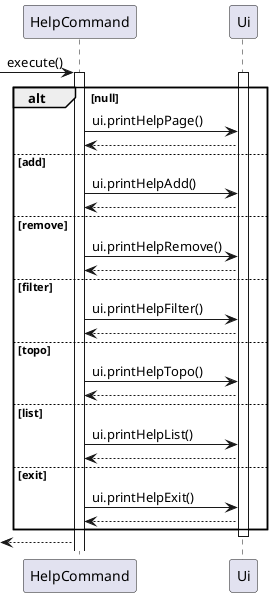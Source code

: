 @startuml

participant HelpCommand as hc
participant Ui as ui

 -> hc : execute()
 activate hc
activate ui
    alt null
    hc -> ui : ui.printHelpPage()
    ui --> hc
    else add
    hc -> ui : ui.printHelpAdd()
    ui --> hc
    else remove
    hc -> ui : ui.printHelpRemove()
    ui --> hc
    else filter
    hc -> ui : ui.printHelpFilter()
    ui --> hc
    else topo
    hc -> ui : ui.printHelpTopo()
    ui --> hc
    else list
    hc -> ui : ui.printHelpList()
    ui --> hc
    else exit
    hc -> ui : ui.printHelpExit()
    ui --> hc
   end
deactivate ui
<-- hc

@enduml